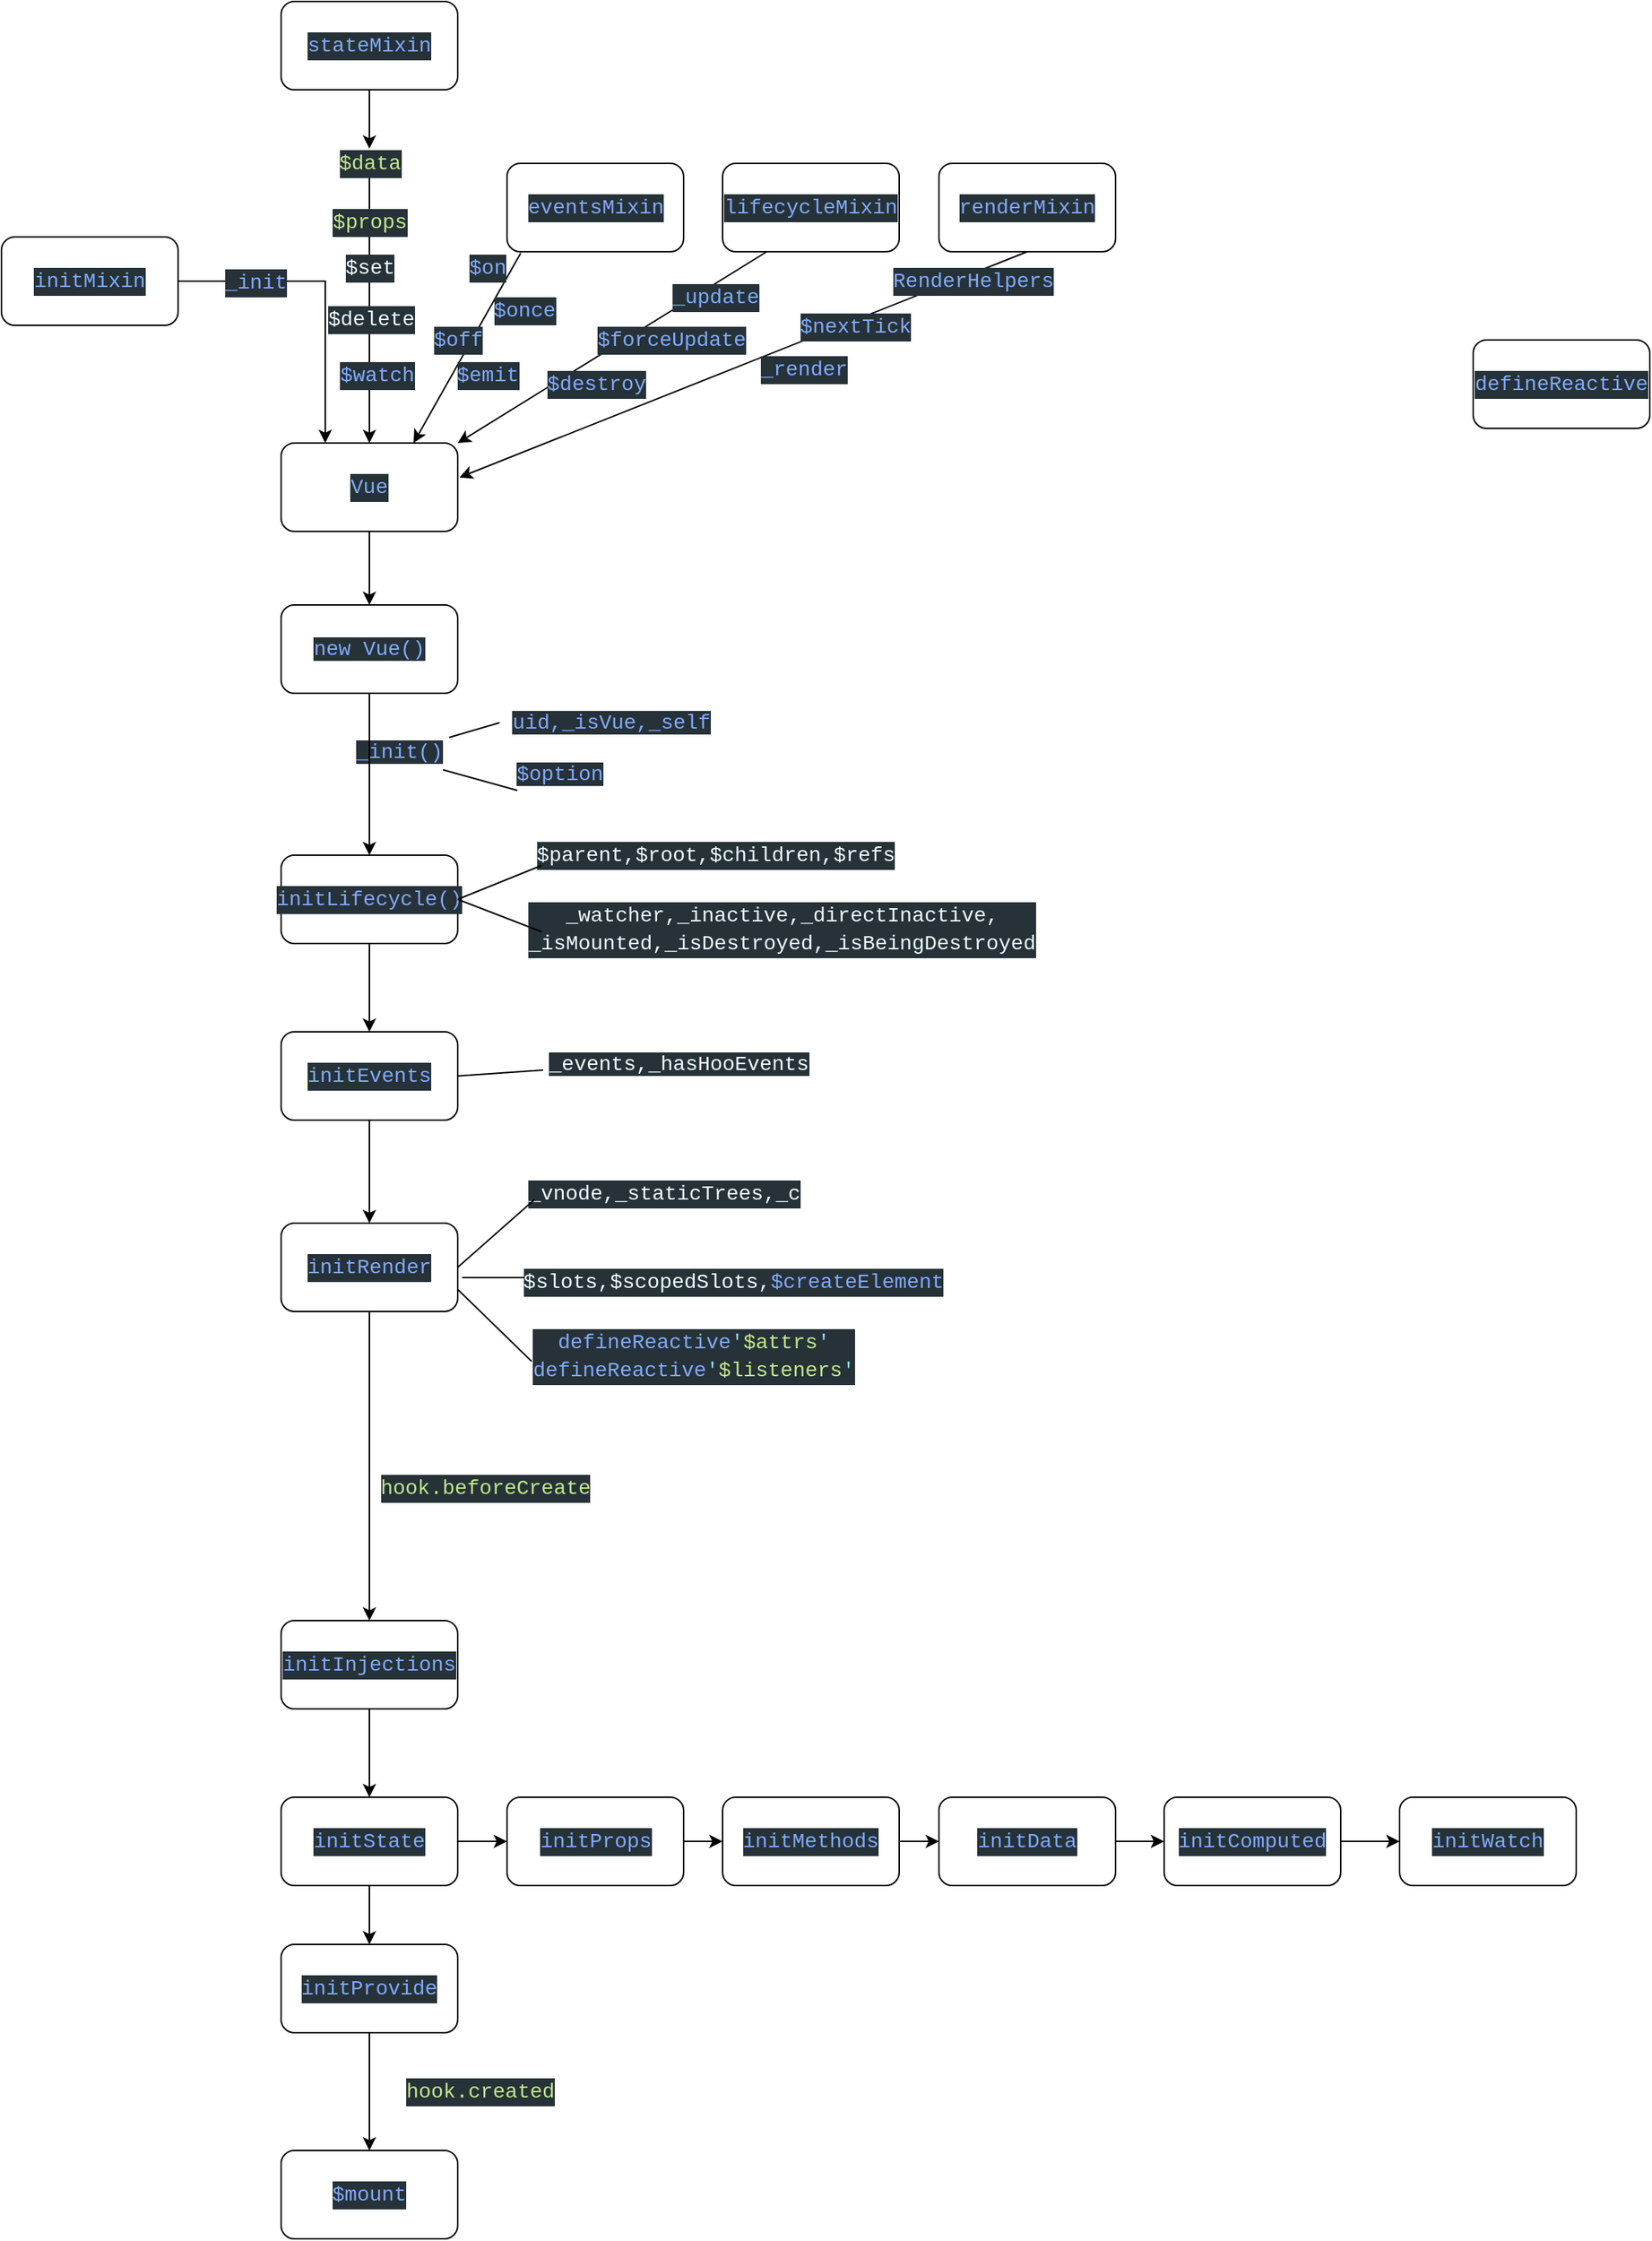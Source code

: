 <mxfile version="12.8.1" type="github">
  <diagram id="HaypddCMn4GJKSfDNTMn" name="第 1 页">
    <mxGraphModel dx="4340" dy="4778" grid="1" gridSize="10" guides="1" tooltips="1" connect="1" arrows="1" fold="1" page="1" pageScale="1" pageWidth="827" pageHeight="1169" math="0" shadow="0">
      <root>
        <mxCell id="0" />
        <mxCell id="1" parent="0" />
        <mxCell id="xdbv4cudd_OSbG77WNhc-2" value="" style="edgeStyle=orthogonalEdgeStyle;rounded=0;orthogonalLoop=1;jettySize=auto;html=1;" parent="1" source="6u7h2ixZPunD_qiW9e1f-1" target="xdbv4cudd_OSbG77WNhc-1" edge="1">
          <mxGeometry relative="1" as="geometry" />
        </mxCell>
        <mxCell id="6u7h2ixZPunD_qiW9e1f-1" value="&lt;div style=&quot;color: rgb(238 , 255 , 255) ; background-color: rgb(38 , 50 , 56) ; font-family: &amp;#34;consolas&amp;#34; , &amp;#34;courier new&amp;#34; , monospace ; font-size: 14px ; line-height: 19px ; white-space: pre&quot;&gt;&lt;span style=&quot;color: #82aaff&quot;&gt;Vue&lt;/span&gt;&lt;/div&gt;" style="rounded=1;whiteSpace=wrap;html=1;" parent="1" vertex="1">
          <mxGeometry x="270" y="-1940" width="120" height="60" as="geometry" />
        </mxCell>
        <mxCell id="6u7h2ixZPunD_qiW9e1f-8" value="" style="edgeStyle=orthogonalEdgeStyle;rounded=0;orthogonalLoop=1;jettySize=auto;html=1;" parent="1" source="6u7h2ixZPunD_qiW9e1f-2" target="6u7h2ixZPunD_qiW9e1f-5" edge="1">
          <mxGeometry relative="1" as="geometry" />
        </mxCell>
        <mxCell id="6u7h2ixZPunD_qiW9e1f-2" value="&lt;div style=&quot;color: rgb(238 , 255 , 255) ; background-color: rgb(38 , 50 , 56) ; font-family: &amp;#34;consolas&amp;#34; , &amp;#34;courier new&amp;#34; , monospace ; font-size: 14px ; line-height: 19px ; white-space: pre&quot;&gt;&lt;span style=&quot;color: #82aaff&quot;&gt;initLifecycle()&lt;/span&gt;&lt;/div&gt;" style="rounded=1;whiteSpace=wrap;html=1;" parent="1" vertex="1">
          <mxGeometry x="270" y="-1660" width="120" height="60" as="geometry" />
        </mxCell>
        <mxCell id="6u7h2ixZPunD_qiW9e1f-12" value="" style="edgeStyle=orthogonalEdgeStyle;rounded=0;orthogonalLoop=1;jettySize=auto;html=1;" parent="1" source="6u7h2ixZPunD_qiW9e1f-3" target="6u7h2ixZPunD_qiW9e1f-11" edge="1">
          <mxGeometry relative="1" as="geometry" />
        </mxCell>
        <mxCell id="6u7h2ixZPunD_qiW9e1f-3" value="&lt;div style=&quot;color: rgb(238 , 255 , 255) ; background-color: rgb(38 , 50 , 56) ; font-family: &amp;#34;consolas&amp;#34; , &amp;#34;courier new&amp;#34; , monospace ; font-size: 14px ; line-height: 19px ; white-space: pre&quot;&gt;&lt;span style=&quot;color: #82aaff&quot;&gt;initInjections&lt;/span&gt;&lt;/div&gt;" style="rounded=1;whiteSpace=wrap;html=1;" parent="1" vertex="1">
          <mxGeometry x="270" y="-1140" width="120" height="60" as="geometry" />
        </mxCell>
        <mxCell id="6u7h2ixZPunD_qiW9e1f-6" value="" style="edgeStyle=orthogonalEdgeStyle;rounded=0;orthogonalLoop=1;jettySize=auto;html=1;" parent="1" source="6u7h2ixZPunD_qiW9e1f-4" target="6u7h2ixZPunD_qiW9e1f-3" edge="1">
          <mxGeometry relative="1" as="geometry">
            <Array as="points">
              <mxPoint x="330" y="-1270" />
              <mxPoint x="330" y="-1270" />
            </Array>
          </mxGeometry>
        </mxCell>
        <mxCell id="6u7h2ixZPunD_qiW9e1f-4" value="&lt;div style=&quot;color: rgb(238 , 255 , 255) ; background-color: rgb(38 , 50 , 56) ; font-family: &amp;#34;consolas&amp;#34; , &amp;#34;courier new&amp;#34; , monospace ; font-size: 14px ; line-height: 19px ; white-space: pre&quot;&gt;&lt;span style=&quot;color: #82aaff&quot;&gt;initRender&lt;/span&gt;&lt;/div&gt;" style="rounded=1;whiteSpace=wrap;html=1;" parent="1" vertex="1">
          <mxGeometry x="270" y="-1410" width="120" height="60" as="geometry" />
        </mxCell>
        <mxCell id="6u7h2ixZPunD_qiW9e1f-9" value="" style="edgeStyle=orthogonalEdgeStyle;rounded=0;orthogonalLoop=1;jettySize=auto;html=1;" parent="1" source="6u7h2ixZPunD_qiW9e1f-5" target="6u7h2ixZPunD_qiW9e1f-4" edge="1">
          <mxGeometry relative="1" as="geometry" />
        </mxCell>
        <mxCell id="6u7h2ixZPunD_qiW9e1f-5" value="&lt;div style=&quot;color: rgb(238 , 255 , 255) ; background-color: rgb(38 , 50 , 56) ; font-family: &amp;#34;consolas&amp;#34; , &amp;#34;courier new&amp;#34; , monospace ; font-size: 14px ; line-height: 19px ; white-space: pre&quot;&gt;&lt;span style=&quot;color: #82aaff&quot;&gt;initEvents&lt;/span&gt;&lt;/div&gt;" style="rounded=1;whiteSpace=wrap;html=1;" parent="1" vertex="1">
          <mxGeometry x="270" y="-1540" width="120" height="60" as="geometry" />
        </mxCell>
        <mxCell id="6u7h2ixZPunD_qiW9e1f-7" value="&lt;div style=&quot;color: rgb(238 , 255 , 255) ; background-color: rgb(38 , 50 , 56) ; font-family: &amp;#34;consolas&amp;#34; , &amp;#34;courier new&amp;#34; , monospace ; font-size: 14px ; line-height: 19px ; white-space: pre&quot;&gt;&lt;span style=&quot;color: #c3e88d&quot;&gt;hook.beforeCreate&lt;/span&gt;&lt;/div&gt;" style="text;html=1;strokeColor=none;fillColor=none;align=center;verticalAlign=middle;whiteSpace=wrap;rounded=0;" parent="1" vertex="1">
          <mxGeometry x="373.5" y="-1240" width="70" height="20" as="geometry" />
        </mxCell>
        <mxCell id="6u7h2ixZPunD_qiW9e1f-21" value="" style="edgeStyle=orthogonalEdgeStyle;rounded=0;orthogonalLoop=1;jettySize=auto;html=1;" parent="1" source="6u7h2ixZPunD_qiW9e1f-11" target="6u7h2ixZPunD_qiW9e1f-13" edge="1">
          <mxGeometry relative="1" as="geometry" />
        </mxCell>
        <mxCell id="6u7h2ixZPunD_qiW9e1f-29" value="" style="edgeStyle=orthogonalEdgeStyle;rounded=0;orthogonalLoop=1;jettySize=auto;html=1;" parent="1" source="6u7h2ixZPunD_qiW9e1f-11" target="6u7h2ixZPunD_qiW9e1f-28" edge="1">
          <mxGeometry relative="1" as="geometry" />
        </mxCell>
        <mxCell id="6u7h2ixZPunD_qiW9e1f-11" value="&lt;div style=&quot;color: rgb(238 , 255 , 255) ; background-color: rgb(38 , 50 , 56) ; font-family: &amp;#34;consolas&amp;#34; , &amp;#34;courier new&amp;#34; , monospace ; font-size: 14px ; line-height: 19px ; white-space: pre&quot;&gt;&lt;span style=&quot;color: #82aaff&quot;&gt;initState&lt;/span&gt;&lt;/div&gt;" style="rounded=1;whiteSpace=wrap;html=1;" parent="1" vertex="1">
          <mxGeometry x="270" y="-1020" width="120" height="60" as="geometry" />
        </mxCell>
        <mxCell id="6u7h2ixZPunD_qiW9e1f-22" value="" style="edgeStyle=orthogonalEdgeStyle;rounded=0;orthogonalLoop=1;jettySize=auto;html=1;" parent="1" source="6u7h2ixZPunD_qiW9e1f-13" target="6u7h2ixZPunD_qiW9e1f-14" edge="1">
          <mxGeometry relative="1" as="geometry" />
        </mxCell>
        <mxCell id="6u7h2ixZPunD_qiW9e1f-13" value="&lt;div style=&quot;color: rgb(238 , 255 , 255) ; background-color: rgb(38 , 50 , 56) ; font-family: &amp;#34;consolas&amp;#34; , &amp;#34;courier new&amp;#34; , monospace ; font-size: 14px ; line-height: 19px ; white-space: pre&quot;&gt;&lt;span style=&quot;color: #82aaff&quot;&gt;initProps&lt;/span&gt;&lt;/div&gt;" style="rounded=1;whiteSpace=wrap;html=1;" parent="1" vertex="1">
          <mxGeometry x="423.5" y="-1020" width="120" height="60" as="geometry" />
        </mxCell>
        <mxCell id="6u7h2ixZPunD_qiW9e1f-23" value="" style="edgeStyle=orthogonalEdgeStyle;rounded=0;orthogonalLoop=1;jettySize=auto;html=1;" parent="1" source="6u7h2ixZPunD_qiW9e1f-14" target="6u7h2ixZPunD_qiW9e1f-15" edge="1">
          <mxGeometry relative="1" as="geometry" />
        </mxCell>
        <mxCell id="6u7h2ixZPunD_qiW9e1f-14" value="&lt;div style=&quot;color: rgb(238 , 255 , 255) ; background-color: rgb(38 , 50 , 56) ; font-family: &amp;#34;consolas&amp;#34; , &amp;#34;courier new&amp;#34; , monospace ; font-size: 14px ; line-height: 19px ; white-space: pre&quot;&gt;&lt;span style=&quot;color: #82aaff&quot;&gt;initMethods&lt;/span&gt;&lt;/div&gt;" style="rounded=1;whiteSpace=wrap;html=1;" parent="1" vertex="1">
          <mxGeometry x="570" y="-1020" width="120" height="60" as="geometry" />
        </mxCell>
        <mxCell id="6u7h2ixZPunD_qiW9e1f-25" value="" style="edgeStyle=orthogonalEdgeStyle;rounded=0;orthogonalLoop=1;jettySize=auto;html=1;" parent="1" source="6u7h2ixZPunD_qiW9e1f-15" target="6u7h2ixZPunD_qiW9e1f-24" edge="1">
          <mxGeometry relative="1" as="geometry" />
        </mxCell>
        <mxCell id="6u7h2ixZPunD_qiW9e1f-15" value="&lt;div style=&quot;color: rgb(238 , 255 , 255) ; background-color: rgb(38 , 50 , 56) ; font-family: &amp;#34;consolas&amp;#34; , &amp;#34;courier new&amp;#34; , monospace ; font-size: 14px ; line-height: 19px ; white-space: pre&quot;&gt;&lt;span style=&quot;color: #82aaff&quot;&gt;initData&lt;/span&gt;&lt;/div&gt;" style="rounded=1;whiteSpace=wrap;html=1;" parent="1" vertex="1">
          <mxGeometry x="717" y="-1020" width="120" height="60" as="geometry" />
        </mxCell>
        <mxCell id="6u7h2ixZPunD_qiW9e1f-27" value="" style="edgeStyle=orthogonalEdgeStyle;rounded=0;orthogonalLoop=1;jettySize=auto;html=1;" parent="1" source="6u7h2ixZPunD_qiW9e1f-24" target="6u7h2ixZPunD_qiW9e1f-26" edge="1">
          <mxGeometry relative="1" as="geometry" />
        </mxCell>
        <mxCell id="6u7h2ixZPunD_qiW9e1f-24" value="&lt;div style=&quot;color: rgb(238 , 255 , 255) ; background-color: rgb(38 , 50 , 56) ; font-family: &amp;#34;consolas&amp;#34; , &amp;#34;courier new&amp;#34; , monospace ; font-size: 14px ; line-height: 19px ; white-space: pre&quot;&gt;&lt;span style=&quot;color: #82aaff&quot;&gt;initComputed&lt;/span&gt;&lt;/div&gt;" style="rounded=1;whiteSpace=wrap;html=1;" parent="1" vertex="1">
          <mxGeometry x="870" y="-1020" width="120" height="60" as="geometry" />
        </mxCell>
        <mxCell id="6u7h2ixZPunD_qiW9e1f-26" value="&lt;div style=&quot;color: rgb(238 , 255 , 255) ; background-color: rgb(38 , 50 , 56) ; font-family: &amp;#34;consolas&amp;#34; , &amp;#34;courier new&amp;#34; , monospace ; font-size: 14px ; line-height: 19px ; white-space: pre&quot;&gt;&lt;span style=&quot;color: #82aaff&quot;&gt;initWatch&lt;/span&gt;&lt;/div&gt;" style="rounded=1;whiteSpace=wrap;html=1;" parent="1" vertex="1">
          <mxGeometry x="1030" y="-1020" width="120" height="60" as="geometry" />
        </mxCell>
        <mxCell id="6u7h2ixZPunD_qiW9e1f-31" value="" style="edgeStyle=orthogonalEdgeStyle;rounded=0;orthogonalLoop=1;jettySize=auto;html=1;" parent="1" source="6u7h2ixZPunD_qiW9e1f-28" edge="1">
          <mxGeometry relative="1" as="geometry">
            <mxPoint x="330" y="-780" as="targetPoint" />
          </mxGeometry>
        </mxCell>
        <mxCell id="6u7h2ixZPunD_qiW9e1f-28" value="&lt;div style=&quot;color: rgb(238 , 255 , 255) ; background-color: rgb(38 , 50 , 56) ; font-family: &amp;#34;consolas&amp;#34; , &amp;#34;courier new&amp;#34; , monospace ; font-size: 14px ; line-height: 19px ; white-space: pre&quot;&gt;&lt;span style=&quot;color: #82aaff&quot;&gt;initProvide&lt;/span&gt;&lt;/div&gt;" style="rounded=1;whiteSpace=wrap;html=1;" parent="1" vertex="1">
          <mxGeometry x="270" y="-920" width="120" height="60" as="geometry" />
        </mxCell>
        <mxCell id="6u7h2ixZPunD_qiW9e1f-32" value="&lt;div style=&quot;color: rgb(238 , 255 , 255) ; background-color: rgb(38 , 50 , 56) ; font-family: &amp;#34;consolas&amp;#34; , &amp;#34;courier new&amp;#34; , monospace ; font-size: 14px ; line-height: 19px ; white-space: pre&quot;&gt;&lt;span style=&quot;color: #c3e88d&quot;&gt;hook.created&lt;/span&gt;&lt;/div&gt;" style="text;html=1;align=center;verticalAlign=middle;resizable=0;points=[];autosize=1;" parent="1" vertex="1">
          <mxGeometry x="350" y="-830" width="110" height="20" as="geometry" />
        </mxCell>
        <mxCell id="6u7h2ixZPunD_qiW9e1f-33" value="&lt;div style=&quot;color: rgb(238 , 255 , 255) ; background-color: rgb(38 , 50 , 56) ; font-family: &amp;#34;consolas&amp;#34; , &amp;#34;courier new&amp;#34; , monospace ; font-size: 14px ; line-height: 19px ; white-space: pre&quot;&gt;&lt;span style=&quot;color: #82aaff&quot;&gt;$mount&lt;/span&gt;&lt;/div&gt;" style="rounded=1;whiteSpace=wrap;html=1;" parent="1" vertex="1">
          <mxGeometry x="270" y="-780" width="120" height="60" as="geometry" />
        </mxCell>
        <mxCell id="6u7h2ixZPunD_qiW9e1f-37" style="edgeStyle=orthogonalEdgeStyle;rounded=0;orthogonalLoop=1;jettySize=auto;html=1;exitX=1;exitY=0.5;exitDx=0;exitDy=0;entryX=0.25;entryY=0;entryDx=0;entryDy=0;" parent="1" source="6u7h2ixZPunD_qiW9e1f-34" target="6u7h2ixZPunD_qiW9e1f-1" edge="1">
          <mxGeometry relative="1" as="geometry">
            <mxPoint x="210" y="-2049" as="sourcePoint" />
          </mxGeometry>
        </mxCell>
        <mxCell id="6u7h2ixZPunD_qiW9e1f-34" value="&lt;div style=&quot;color: rgb(238 , 255 , 255) ; background-color: rgb(38 , 50 , 56) ; font-family: &amp;#34;consolas&amp;#34; , &amp;#34;courier new&amp;#34; , monospace ; font-size: 14px ; line-height: 19px ; white-space: pre&quot;&gt;&lt;span style=&quot;color: #82aaff&quot;&gt;initMixin&lt;/span&gt;&lt;/div&gt;" style="rounded=1;whiteSpace=wrap;html=1;" parent="1" vertex="1">
          <mxGeometry x="80" y="-2080" width="120" height="60" as="geometry" />
        </mxCell>
        <mxCell id="6u7h2ixZPunD_qiW9e1f-44" style="edgeStyle=orthogonalEdgeStyle;rounded=0;orthogonalLoop=1;jettySize=auto;html=1;entryX=0.5;entryY=0;entryDx=0;entryDy=0;" parent="1" source="6u7h2ixZPunD_qiW9e1f-46" target="6u7h2ixZPunD_qiW9e1f-1" edge="1">
          <mxGeometry relative="1" as="geometry" />
        </mxCell>
        <mxCell id="6u7h2ixZPunD_qiW9e1f-38" value="&lt;div style=&quot;color: rgb(238 , 255 , 255) ; background-color: rgb(38 , 50 , 56) ; font-family: &amp;#34;consolas&amp;#34; , &amp;#34;courier new&amp;#34; , monospace ; font-size: 14px ; line-height: 19px ; white-space: pre&quot;&gt;&lt;div style=&quot;font-family: &amp;#34;consolas&amp;#34; , &amp;#34;courier new&amp;#34; , monospace ; line-height: 19px&quot;&gt;&lt;span style=&quot;color: #82aaff&quot;&gt;stateMixin&lt;/span&gt;&lt;/div&gt;&lt;/div&gt;" style="rounded=1;whiteSpace=wrap;html=1;" parent="1" vertex="1">
          <mxGeometry x="270" y="-2240" width="120" height="60" as="geometry" />
        </mxCell>
        <mxCell id="6u7h2ixZPunD_qiW9e1f-41" value="&lt;div style=&quot;color: rgb(238 , 255 , 255) ; background-color: rgb(38 , 50 , 56) ; font-family: &amp;#34;consolas&amp;#34; , &amp;#34;courier new&amp;#34; , monospace ; font-size: 14px ; line-height: 19px ; white-space: pre&quot;&gt;&lt;div style=&quot;font-family: &amp;#34;consolas&amp;#34; , &amp;#34;courier new&amp;#34; , monospace ; line-height: 19px&quot;&gt;&lt;span style=&quot;color: #82aaff&quot;&gt;renderMixin&lt;/span&gt;&lt;/div&gt;&lt;/div&gt;" style="rounded=1;whiteSpace=wrap;html=1;" parent="1" vertex="1">
          <mxGeometry x="717" y="-2130" width="120" height="60" as="geometry" />
        </mxCell>
        <mxCell id="6u7h2ixZPunD_qiW9e1f-42" value="&lt;div style=&quot;color: rgb(238 , 255 , 255) ; background-color: rgb(38 , 50 , 56) ; font-family: &amp;#34;consolas&amp;#34; , &amp;#34;courier new&amp;#34; , monospace ; font-size: 14px ; line-height: 19px ; white-space: pre&quot;&gt;&lt;div style=&quot;font-family: &amp;#34;consolas&amp;#34; , &amp;#34;courier new&amp;#34; , monospace ; line-height: 19px&quot;&gt;&lt;div style=&quot;line-height: 19px&quot;&gt;&lt;span style=&quot;color: #82aaff&quot;&gt;lifecycleMixin&lt;/span&gt;&lt;/div&gt;&lt;/div&gt;&lt;/div&gt;" style="rounded=1;whiteSpace=wrap;html=1;" parent="1" vertex="1">
          <mxGeometry x="570" y="-2130" width="120" height="60" as="geometry" />
        </mxCell>
        <mxCell id="6u7h2ixZPunD_qiW9e1f-43" value="&lt;div style=&quot;color: rgb(238 , 255 , 255) ; background-color: rgb(38 , 50 , 56) ; font-family: &amp;#34;consolas&amp;#34; , &amp;#34;courier new&amp;#34; , monospace ; font-size: 14px ; line-height: 19px ; white-space: pre&quot;&gt;&lt;span style=&quot;color: #82aaff&quot;&gt;_init&lt;/span&gt;&lt;/div&gt;" style="text;html=1;" parent="1" vertex="1">
          <mxGeometry x="230" y="-2065" width="50" height="30" as="geometry" />
        </mxCell>
        <mxCell id="6u7h2ixZPunD_qiW9e1f-45" value="&lt;div style=&quot;color: rgb(238 , 255 , 255) ; background-color: rgb(38 , 50 , 56) ; font-family: &amp;#34;consolas&amp;#34; , &amp;#34;courier new&amp;#34; , monospace ; font-size: 14px ; line-height: 19px ; white-space: pre&quot;&gt;&lt;div style=&quot;font-family: &amp;#34;consolas&amp;#34; , &amp;#34;courier new&amp;#34; , monospace ; line-height: 19px&quot;&gt;&lt;div style=&quot;line-height: 19px&quot;&gt;&lt;div style=&quot;font-family: &amp;#34;consolas&amp;#34; , &amp;#34;courier new&amp;#34; , monospace ; line-height: 19px&quot;&gt;&lt;span style=&quot;color: #82aaff&quot;&gt;eventsMixin&lt;/span&gt;&lt;/div&gt;&lt;/div&gt;&lt;/div&gt;&lt;/div&gt;" style="rounded=1;whiteSpace=wrap;html=1;" parent="1" vertex="1">
          <mxGeometry x="423.5" y="-2130" width="120" height="60" as="geometry" />
        </mxCell>
        <mxCell id="6u7h2ixZPunD_qiW9e1f-47" value="&lt;div style=&quot;color: rgb(238 , 255 , 255) ; background-color: rgb(38 , 50 , 56) ; font-family: &amp;#34;consolas&amp;#34; , &amp;#34;courier new&amp;#34; , monospace ; font-size: 14px ; line-height: 19px ; white-space: pre&quot;&gt;&lt;span style=&quot;color: #c3e88d&quot;&gt;$props&lt;/span&gt;&lt;/div&gt;" style="text;html=1;align=center;verticalAlign=middle;resizable=0;points=[];autosize=1;" parent="1" vertex="1">
          <mxGeometry x="300" y="-2100" width="60" height="20" as="geometry" />
        </mxCell>
        <mxCell id="6u7h2ixZPunD_qiW9e1f-48" value="&lt;div style=&quot;color: rgb(238 , 255 , 255) ; background-color: rgb(38 , 50 , 56) ; font-family: &amp;#34;consolas&amp;#34; , &amp;#34;courier new&amp;#34; , monospace ; font-size: 14px ; line-height: 19px ; white-space: pre&quot;&gt;$set&lt;/div&gt;" style="text;html=1;align=center;verticalAlign=middle;resizable=0;points=[];autosize=1;" parent="1" vertex="1">
          <mxGeometry x="305" y="-2069" width="50" height="20" as="geometry" />
        </mxCell>
        <mxCell id="6u7h2ixZPunD_qiW9e1f-46" value="&lt;div style=&quot;color: rgb(238 , 255 , 255) ; background-color: rgb(38 , 50 , 56) ; font-family: &amp;#34;consolas&amp;#34; , &amp;#34;courier new&amp;#34; , monospace ; font-size: 14px ; line-height: 19px ; white-space: pre&quot;&gt;&lt;span style=&quot;color: #c3e88d&quot;&gt;$data&lt;/span&gt;&lt;/div&gt;" style="text;html=1;align=center;verticalAlign=middle;resizable=0;points=[];autosize=1;" parent="1" vertex="1">
          <mxGeometry x="305" y="-2140" width="50" height="20" as="geometry" />
        </mxCell>
        <mxCell id="6u7h2ixZPunD_qiW9e1f-49" style="edgeStyle=orthogonalEdgeStyle;rounded=0;orthogonalLoop=1;jettySize=auto;html=1;entryX=0.5;entryY=0;entryDx=0;entryDy=0;" parent="1" source="6u7h2ixZPunD_qiW9e1f-38" target="6u7h2ixZPunD_qiW9e1f-46" edge="1">
          <mxGeometry relative="1" as="geometry">
            <mxPoint x="330" y="-2070" as="sourcePoint" />
            <mxPoint x="330" y="-1940" as="targetPoint" />
          </mxGeometry>
        </mxCell>
        <mxCell id="6u7h2ixZPunD_qiW9e1f-50" value="&lt;div style=&quot;color: rgb(238 , 255 , 255) ; background-color: rgb(38 , 50 , 56) ; font-family: &amp;#34;consolas&amp;#34; , &amp;#34;courier new&amp;#34; , monospace ; font-size: 14px ; line-height: 19px ; white-space: pre&quot;&gt;$delete&lt;/div&gt;" style="text;html=1;" parent="1" vertex="1">
          <mxGeometry x="300" y="-2040" width="60" height="30" as="geometry" />
        </mxCell>
        <mxCell id="6u7h2ixZPunD_qiW9e1f-52" value="&lt;div style=&quot;color: rgb(238 , 255 , 255) ; background-color: rgb(38 , 50 , 56) ; font-family: &amp;#34;consolas&amp;#34; , &amp;#34;courier new&amp;#34; , monospace ; font-size: 14px ; line-height: 19px ; white-space: pre&quot;&gt;&lt;span style=&quot;color: #82aaff&quot;&gt;$watch&lt;/span&gt;&lt;/div&gt;" style="text;html=1;align=center;verticalAlign=middle;resizable=0;points=[];autosize=1;" parent="1" vertex="1">
          <mxGeometry x="305" y="-1996" width="60" height="20" as="geometry" />
        </mxCell>
        <mxCell id="6u7h2ixZPunD_qiW9e1f-54" value="" style="endArrow=classic;html=1;exitX=0.078;exitY=1.014;exitDx=0;exitDy=0;exitPerimeter=0;entryX=0.75;entryY=0;entryDx=0;entryDy=0;" parent="1" source="6u7h2ixZPunD_qiW9e1f-45" target="6u7h2ixZPunD_qiW9e1f-1" edge="1">
          <mxGeometry width="50" height="50" relative="1" as="geometry">
            <mxPoint x="440" y="-1930" as="sourcePoint" />
            <mxPoint x="490" y="-1980" as="targetPoint" />
          </mxGeometry>
        </mxCell>
        <mxCell id="6u7h2ixZPunD_qiW9e1f-55" value="&lt;div style=&quot;color: rgb(238 , 255 , 255) ; background-color: rgb(38 , 50 , 56) ; font-family: &amp;#34;consolas&amp;#34; , &amp;#34;courier new&amp;#34; , monospace ; font-size: 14px ; line-height: 19px ; white-space: pre&quot;&gt;&lt;span style=&quot;color: #82aaff&quot;&gt;$on&lt;/span&gt;&lt;/div&gt;" style="text;html=1;align=center;verticalAlign=middle;resizable=0;points=[];autosize=1;" parent="1" vertex="1">
          <mxGeometry x="390" y="-2069" width="40" height="20" as="geometry" />
        </mxCell>
        <mxCell id="6u7h2ixZPunD_qiW9e1f-58" value="&lt;div style=&quot;color: rgb(238 , 255 , 255) ; background-color: rgb(38 , 50 , 56) ; font-family: &amp;#34;consolas&amp;#34; , &amp;#34;courier new&amp;#34; , monospace ; font-size: 14px ; line-height: 19px ; white-space: pre&quot;&gt;&lt;span style=&quot;color: #82aaff&quot;&gt;$once&lt;/span&gt;&lt;/div&gt;" style="text;html=1;align=center;verticalAlign=middle;resizable=0;points=[];autosize=1;" parent="1" vertex="1">
          <mxGeometry x="410" y="-2040" width="50" height="20" as="geometry" />
        </mxCell>
        <mxCell id="6u7h2ixZPunD_qiW9e1f-59" value="&lt;div style=&quot;color: rgb(238 , 255 , 255) ; background-color: rgb(38 , 50 , 56) ; font-family: &amp;#34;consolas&amp;#34; , &amp;#34;courier new&amp;#34; , monospace ; font-size: 14px ; line-height: 19px ; white-space: pre&quot;&gt;&lt;span style=&quot;color: #82aaff&quot;&gt;$off&lt;/span&gt;&lt;/div&gt;" style="text;html=1;align=center;verticalAlign=middle;resizable=0;points=[];autosize=1;" parent="1" vertex="1">
          <mxGeometry x="365" y="-2020" width="50" height="20" as="geometry" />
        </mxCell>
        <mxCell id="6u7h2ixZPunD_qiW9e1f-60" value="&lt;div style=&quot;color: rgb(238 , 255 , 255) ; background-color: rgb(38 , 50 , 56) ; font-family: &amp;#34;consolas&amp;#34; , &amp;#34;courier new&amp;#34; , monospace ; font-size: 14px ; line-height: 19px ; white-space: pre&quot;&gt;&lt;span style=&quot;color: #82aaff&quot;&gt;$emit&lt;/span&gt;&lt;/div&gt;" style="text;html=1;align=center;verticalAlign=middle;resizable=0;points=[];autosize=1;" parent="1" vertex="1">
          <mxGeometry x="385" y="-1996" width="50" height="20" as="geometry" />
        </mxCell>
        <mxCell id="6u7h2ixZPunD_qiW9e1f-63" value="" style="endArrow=classic;html=1;exitX=0.25;exitY=1;exitDx=0;exitDy=0;entryX=1;entryY=0;entryDx=0;entryDy=0;" parent="1" source="6u7h2ixZPunD_qiW9e1f-42" target="6u7h2ixZPunD_qiW9e1f-1" edge="1">
          <mxGeometry width="50" height="50" relative="1" as="geometry">
            <mxPoint x="440" y="-1910" as="sourcePoint" />
            <mxPoint x="490" y="-1960" as="targetPoint" />
          </mxGeometry>
        </mxCell>
        <mxCell id="6u7h2ixZPunD_qiW9e1f-64" value="&lt;div style=&quot;color: rgb(238 , 255 , 255) ; background-color: rgb(38 , 50 , 56) ; font-family: &amp;#34;consolas&amp;#34; , &amp;#34;courier new&amp;#34; , monospace ; font-size: 14px ; line-height: 19px ; white-space: pre&quot;&gt;&lt;span style=&quot;color: #82aaff&quot;&gt;_update&lt;/span&gt;&lt;/div&gt;" style="text;html=1;align=center;verticalAlign=middle;resizable=0;points=[];autosize=1;" parent="1" vertex="1">
          <mxGeometry x="530" y="-2049" width="70" height="20" as="geometry" />
        </mxCell>
        <mxCell id="6u7h2ixZPunD_qiW9e1f-65" value="&lt;div style=&quot;color: rgb(238 , 255 , 255) ; background-color: rgb(38 , 50 , 56) ; font-family: &amp;#34;consolas&amp;#34; , &amp;#34;courier new&amp;#34; , monospace ; font-size: 14px ; line-height: 19px ; white-space: pre&quot;&gt;&lt;span style=&quot;color: #82aaff&quot;&gt;$forceUpdate&lt;/span&gt;&lt;/div&gt;" style="text;html=1;align=center;verticalAlign=middle;resizable=0;points=[];autosize=1;" parent="1" vertex="1">
          <mxGeometry x="480" y="-2020" width="110" height="20" as="geometry" />
        </mxCell>
        <mxCell id="6u7h2ixZPunD_qiW9e1f-66" value="&lt;div style=&quot;color: rgb(238 , 255 , 255) ; background-color: rgb(38 , 50 , 56) ; font-family: &amp;#34;consolas&amp;#34; , &amp;#34;courier new&amp;#34; , monospace ; font-size: 14px ; line-height: 19px ; white-space: pre&quot;&gt;&lt;span style=&quot;color: #82aaff&quot;&gt;$destroy&lt;/span&gt;&lt;/div&gt;" style="text;html=1;align=center;verticalAlign=middle;resizable=0;points=[];autosize=1;" parent="1" vertex="1">
          <mxGeometry x="443.5" y="-1990" width="80" height="20" as="geometry" />
        </mxCell>
        <mxCell id="6u7h2ixZPunD_qiW9e1f-67" value="" style="endArrow=classic;html=1;exitX=0.5;exitY=1;exitDx=0;exitDy=0;entryX=1.01;entryY=0.389;entryDx=0;entryDy=0;entryPerimeter=0;" parent="1" source="6u7h2ixZPunD_qiW9e1f-41" target="6u7h2ixZPunD_qiW9e1f-1" edge="1">
          <mxGeometry width="50" height="50" relative="1" as="geometry">
            <mxPoint x="440" y="-1920" as="sourcePoint" />
            <mxPoint x="410" y="-1900" as="targetPoint" />
          </mxGeometry>
        </mxCell>
        <mxCell id="6u7h2ixZPunD_qiW9e1f-68" value="&lt;div style=&quot;color: rgb(238 , 255 , 255) ; background-color: rgb(38 , 50 , 56) ; font-family: &amp;#34;consolas&amp;#34; , &amp;#34;courier new&amp;#34; , monospace ; font-size: 14px ; line-height: 19px ; white-space: pre&quot;&gt;&lt;div style=&quot;font-family: &amp;#34;consolas&amp;#34; , &amp;#34;courier new&amp;#34; , monospace ; line-height: 19px&quot;&gt;&lt;span style=&quot;color: #82aaff&quot;&gt;$nextTick&lt;/span&gt;&lt;/div&gt;&lt;/div&gt;" style="text;html=1;align=center;verticalAlign=middle;resizable=0;points=[];autosize=1;" parent="1" vertex="1">
          <mxGeometry x="620" y="-2029" width="80" height="20" as="geometry" />
        </mxCell>
        <mxCell id="6u7h2ixZPunD_qiW9e1f-69" value="&lt;div style=&quot;color: rgb(238 , 255 , 255) ; background-color: rgb(38 , 50 , 56) ; font-family: &amp;#34;consolas&amp;#34; , &amp;#34;courier new&amp;#34; , monospace ; font-size: 14px ; line-height: 19px ; white-space: pre&quot;&gt;&lt;span style=&quot;color: #82aaff&quot;&gt;_render&lt;/span&gt;&lt;/div&gt;" style="text;html=1;align=center;verticalAlign=middle;resizable=0;points=[];autosize=1;" parent="1" vertex="1">
          <mxGeometry x="590" y="-2000" width="70" height="20" as="geometry" />
        </mxCell>
        <mxCell id="6u7h2ixZPunD_qiW9e1f-70" value="&lt;div style=&quot;color: rgb(238 , 255 , 255) ; background-color: rgb(38 , 50 , 56) ; font-family: &amp;#34;consolas&amp;#34; , &amp;#34;courier new&amp;#34; , monospace ; font-size: 14px ; line-height: 19px ; white-space: pre&quot;&gt;&lt;span style=&quot;color: #82aaff&quot;&gt;RenderHelpers&lt;/span&gt;&lt;/div&gt;" style="text;html=1;align=center;verticalAlign=middle;resizable=0;points=[];autosize=1;" parent="1" vertex="1">
          <mxGeometry x="680" y="-2060" width="120" height="20" as="geometry" />
        </mxCell>
        <mxCell id="6u7h2ixZPunD_qiW9e1f-72" value="&lt;span style=&quot;color: rgb(130 , 170 , 255) ; font-family: &amp;#34;consolas&amp;#34; , &amp;#34;courier new&amp;#34; , monospace ; font-size: 14px ; text-align: left ; white-space: pre ; background-color: rgb(38 , 50 , 56)&quot;&gt;_init()&lt;/span&gt;" style="text;html=1;align=center;verticalAlign=middle;resizable=0;points=[];autosize=1;" parent="1" vertex="1">
          <mxGeometry x="315" y="-1740" width="70" height="20" as="geometry" />
        </mxCell>
        <mxCell id="Anq4O1ZWj0-ePRSyiXMI-1" value="&lt;div style=&quot;text-align: left&quot;&gt;&lt;font color=&quot;#82aaff&quot; face=&quot;consolas, courier new, monospace&quot;&gt;&lt;span style=&quot;font-size: 14px ; white-space: pre ; background-color: rgb(38 , 50 , 56)&quot;&gt;uid,_isVue,_self&lt;/span&gt;&lt;/font&gt;&lt;/div&gt;" style="text;html=1;align=center;verticalAlign=middle;resizable=0;points=[];autosize=1;" vertex="1" parent="1">
          <mxGeometry x="423.5" y="-1760" width="140" height="20" as="geometry" />
        </mxCell>
        <mxCell id="xdbv4cudd_OSbG77WNhc-3" value="" style="edgeStyle=orthogonalEdgeStyle;rounded=0;orthogonalLoop=1;jettySize=auto;html=1;" parent="1" source="xdbv4cudd_OSbG77WNhc-1" target="6u7h2ixZPunD_qiW9e1f-2" edge="1">
          <mxGeometry relative="1" as="geometry" />
        </mxCell>
        <mxCell id="xdbv4cudd_OSbG77WNhc-1" value="&lt;span style=&quot;color: rgb(130 , 170 , 255) ; font-family: &amp;#34;consolas&amp;#34; , &amp;#34;courier new&amp;#34; , monospace ; font-size: 14px ; white-space: pre ; background-color: rgb(38 , 50 , 56)&quot;&gt;new Vue()&lt;/span&gt;" style="rounded=1;whiteSpace=wrap;html=1;" parent="1" vertex="1">
          <mxGeometry x="270" y="-1830" width="120" height="60" as="geometry" />
        </mxCell>
        <mxCell id="Anq4O1ZWj0-ePRSyiXMI-6" value="&lt;div style=&quot;color: rgb(238 , 255 , 255) ; background-color: rgb(38 , 50 , 56) ; font-family: &amp;#34;consolas&amp;#34; , &amp;#34;courier new&amp;#34; , monospace ; font-size: 14px ; line-height: 19px ; white-space: pre&quot;&gt;$parent,$root,$children,$refs&lt;/div&gt;" style="text;html=1;align=center;verticalAlign=middle;resizable=0;points=[];autosize=1;" vertex="1" parent="1">
          <mxGeometry x="445" y="-1670" width="240" height="20" as="geometry" />
        </mxCell>
        <mxCell id="Anq4O1ZWj0-ePRSyiXMI-7" value="" style="endArrow=none;html=1;exitX=1;exitY=0.5;exitDx=0;exitDy=0;entryX=0.008;entryY=0.85;entryDx=0;entryDy=0;entryPerimeter=0;" edge="1" parent="1" source="6u7h2ixZPunD_qiW9e1f-2" target="Anq4O1ZWj0-ePRSyiXMI-6">
          <mxGeometry width="50" height="50" relative="1" as="geometry">
            <mxPoint x="500" y="-1540" as="sourcePoint" />
            <mxPoint x="550" y="-1590" as="targetPoint" />
          </mxGeometry>
        </mxCell>
        <mxCell id="Anq4O1ZWj0-ePRSyiXMI-8" value="&lt;div style=&quot;color: rgb(238 , 255 , 255) ; background-color: rgb(38 , 50 , 56) ; font-family: &amp;#34;consolas&amp;#34; , &amp;#34;courier new&amp;#34; , monospace ; font-size: 14px ; line-height: 19px ; white-space: pre&quot;&gt;_watcher,_inactive,_directInactive,&lt;/div&gt;&lt;div style=&quot;color: rgb(238 , 255 , 255) ; background-color: rgb(38 , 50 , 56) ; font-family: &amp;#34;consolas&amp;#34; , &amp;#34;courier new&amp;#34; , monospace ; font-size: 14px ; line-height: 19px ; white-space: pre&quot;&gt;_isMounted,_isDestroyed,_isBeingDestroyed&lt;/div&gt;" style="text;html=1;align=center;verticalAlign=middle;resizable=0;points=[];autosize=1;" vertex="1" parent="1">
          <mxGeometry x="445" y="-1630" width="330" height="40" as="geometry" />
        </mxCell>
        <mxCell id="Anq4O1ZWj0-ePRSyiXMI-9" value="" style="endArrow=none;html=1;exitX=1;exitY=0.5;exitDx=0;exitDy=0;entryX=0.006;entryY=0.55;entryDx=0;entryDy=0;entryPerimeter=0;" edge="1" parent="1" source="6u7h2ixZPunD_qiW9e1f-2" target="Anq4O1ZWj0-ePRSyiXMI-8">
          <mxGeometry width="50" height="50" relative="1" as="geometry">
            <mxPoint x="430" y="-1500" as="sourcePoint" />
            <mxPoint x="480" y="-1550" as="targetPoint" />
          </mxGeometry>
        </mxCell>
        <mxCell id="Anq4O1ZWj0-ePRSyiXMI-10" value="&lt;span style=&quot;color: rgb(130 , 170 , 255) ; font-family: &amp;#34;consolas&amp;#34; , &amp;#34;courier new&amp;#34; , monospace ; font-size: 14px ; text-align: left ; white-space: pre ; background-color: rgb(38 , 50 , 56)&quot;&gt;$option&lt;/span&gt;" style="text;html=1;align=center;verticalAlign=middle;resizable=0;points=[];autosize=1;" vertex="1" parent="1">
          <mxGeometry x="423.5" y="-1725" width="70" height="20" as="geometry" />
        </mxCell>
        <mxCell id="Anq4O1ZWj0-ePRSyiXMI-11" value="" style="endArrow=none;html=1;entryX=-0.036;entryY=0.5;entryDx=0;entryDy=0;entryPerimeter=0;" edge="1" parent="1" source="6u7h2ixZPunD_qiW9e1f-72" target="Anq4O1ZWj0-ePRSyiXMI-1">
          <mxGeometry width="50" height="50" relative="1" as="geometry">
            <mxPoint x="500" y="-1680" as="sourcePoint" />
            <mxPoint x="550" y="-1730" as="targetPoint" />
          </mxGeometry>
        </mxCell>
        <mxCell id="Anq4O1ZWj0-ePRSyiXMI-12" value="" style="endArrow=none;html=1;exitX=0.929;exitY=1.1;exitDx=0;exitDy=0;exitPerimeter=0;entryX=0.1;entryY=1.05;entryDx=0;entryDy=0;entryPerimeter=0;" edge="1" parent="1" source="6u7h2ixZPunD_qiW9e1f-72" target="Anq4O1ZWj0-ePRSyiXMI-10">
          <mxGeometry width="50" height="50" relative="1" as="geometry">
            <mxPoint x="380" y="-1670" as="sourcePoint" />
            <mxPoint x="430" y="-1720" as="targetPoint" />
          </mxGeometry>
        </mxCell>
        <mxCell id="Anq4O1ZWj0-ePRSyiXMI-13" value="&lt;font color=&quot;#eeffff&quot; face=&quot;consolas, courier new, monospace&quot;&gt;&lt;span style=&quot;font-size: 14px ; white-space: pre ; background-color: rgb(38 , 50 , 56)&quot;&gt;_events,_hasHooEvents&lt;br/&gt;&lt;br/&gt;&lt;/span&gt;&lt;/font&gt;" style="text;html=1;align=center;verticalAlign=middle;resizable=0;points=[];autosize=1;" vertex="1" parent="1">
          <mxGeometry x="450" y="-1525" width="180" height="30" as="geometry" />
        </mxCell>
        <mxCell id="Anq4O1ZWj0-ePRSyiXMI-14" value="" style="endArrow=none;html=1;exitX=1;exitY=0.5;exitDx=0;exitDy=0;entryX=-0.011;entryY=0.367;entryDx=0;entryDy=0;entryPerimeter=0;" edge="1" parent="1" source="6u7h2ixZPunD_qiW9e1f-5" target="Anq4O1ZWj0-ePRSyiXMI-13">
          <mxGeometry width="50" height="50" relative="1" as="geometry">
            <mxPoint x="400" y="-1490" as="sourcePoint" />
            <mxPoint x="450" y="-1540" as="targetPoint" />
          </mxGeometry>
        </mxCell>
        <mxCell id="Anq4O1ZWj0-ePRSyiXMI-15" value="&lt;div style=&quot;color: rgb(238 , 255 , 255) ; background-color: rgb(38 , 50 , 56) ; font-family: &amp;#34;consolas&amp;#34; , &amp;#34;courier new&amp;#34; , monospace ; font-size: 14px ; line-height: 19px ; white-space: pre&quot;&gt;&lt;div&gt;_vnode,_staticTrees,_c&lt;/div&gt;&lt;div&gt;&lt;span style=&quot;color: #f07178&quot;&gt;&lt;/span&gt;&lt;/div&gt;&lt;/div&gt;" style="text;html=1;align=center;verticalAlign=middle;resizable=0;points=[];autosize=1;" vertex="1" parent="1">
          <mxGeometry x="440" y="-1440" width="180" height="20" as="geometry" />
        </mxCell>
        <mxCell id="Anq4O1ZWj0-ePRSyiXMI-16" value="&lt;div style=&quot;color: rgb(238 , 255 , 255) ; background-color: rgb(38 , 50 , 56) ; font-family: &amp;#34;consolas&amp;#34; , &amp;#34;courier new&amp;#34; , monospace ; font-size: 14px ; line-height: 19px ; white-space: pre&quot;&gt;&lt;div&gt;&lt;div style=&quot;font-family: &amp;#34;consolas&amp;#34; , &amp;#34;courier new&amp;#34; , monospace ; line-height: 19px&quot;&gt;$slots,&lt;span style=&quot;font-family: &amp;#34;consolas&amp;#34; , &amp;#34;courier new&amp;#34; , monospace&quot;&gt;$scopedSlots,&lt;/span&gt;&lt;span style=&quot;color: rgb(130 , 170 , 255) ; font-family: &amp;#34;consolas&amp;#34; , &amp;#34;courier new&amp;#34; , monospace&quot;&gt;$&lt;/span&gt;&lt;span style=&quot;color: rgb(130 , 170 , 255) ; font-family: &amp;#34;consolas&amp;#34; , &amp;#34;courier new&amp;#34; , monospace&quot;&gt;createElement&lt;/span&gt;&lt;/div&gt;&lt;/div&gt;&lt;div&gt;&lt;span style=&quot;color: #f07178&quot;&gt;&lt;/span&gt;&lt;/div&gt;&lt;/div&gt;" style="text;html=1;align=center;verticalAlign=middle;resizable=0;points=[];autosize=1;" vertex="1" parent="1">
          <mxGeometry x="437" y="-1380" width="280" height="20" as="geometry" />
        </mxCell>
        <mxCell id="Anq4O1ZWj0-ePRSyiXMI-17" value="" style="endArrow=none;html=1;exitX=1;exitY=0.5;exitDx=0;exitDy=0;entryX=0.012;entryY=0.7;entryDx=0;entryDy=0;entryPerimeter=0;" edge="1" parent="1" source="6u7h2ixZPunD_qiW9e1f-4" target="Anq4O1ZWj0-ePRSyiXMI-15">
          <mxGeometry width="50" height="50" relative="1" as="geometry">
            <mxPoint x="640" y="-1410" as="sourcePoint" />
            <mxPoint x="690" y="-1460" as="targetPoint" />
          </mxGeometry>
        </mxCell>
        <mxCell id="Anq4O1ZWj0-ePRSyiXMI-18" value="" style="endArrow=none;html=1;exitX=1.025;exitY=0.617;exitDx=0;exitDy=0;exitPerimeter=0;entryX=-0.006;entryY=0.35;entryDx=0;entryDy=0;entryPerimeter=0;" edge="1" parent="1" source="6u7h2ixZPunD_qiW9e1f-4" target="Anq4O1ZWj0-ePRSyiXMI-16">
          <mxGeometry width="50" height="50" relative="1" as="geometry">
            <mxPoint x="400" y="-1310" as="sourcePoint" />
            <mxPoint x="450" y="-1360" as="targetPoint" />
          </mxGeometry>
        </mxCell>
        <mxCell id="Anq4O1ZWj0-ePRSyiXMI-19" value="&lt;div style=&quot;color: rgb(238 , 255 , 255) ; background-color: rgb(38 , 50 , 56) ; font-family: &amp;#34;consolas&amp;#34; , &amp;#34;courier new&amp;#34; , monospace ; font-size: 14px ; line-height: 19px ; white-space: pre&quot;&gt;&lt;span style=&quot;color: #82aaff&quot;&gt;defineReactive&lt;/span&gt;&lt;/div&gt;" style="rounded=1;whiteSpace=wrap;html=1;" vertex="1" parent="1">
          <mxGeometry x="1080" y="-2010" width="120" height="60" as="geometry" />
        </mxCell>
        <mxCell id="Anq4O1ZWj0-ePRSyiXMI-20" value="&lt;div style=&quot;color: rgb(238 , 255 , 255) ; background-color: rgb(38 , 50 , 56) ; font-family: &amp;#34;consolas&amp;#34; , &amp;#34;courier new&amp;#34; , monospace ; font-size: 14px ; line-height: 19px ; white-space: pre&quot;&gt;&lt;span style=&quot;color: #82aaff&quot;&gt;defineReactive&lt;/span&gt;&lt;span style=&quot;color: #89ddff&quot;&gt;&#39;&lt;/span&gt;&lt;span style=&quot;color: #c3e88d&quot;&gt;$attrs&lt;/span&gt;&lt;span style=&quot;color: #89ddff&quot;&gt;&#39;&lt;/span&gt;&lt;/div&gt;&lt;div style=&quot;color: rgb(238 , 255 , 255) ; background-color: rgb(38 , 50 , 56) ; font-family: &amp;#34;consolas&amp;#34; , &amp;#34;courier new&amp;#34; , monospace ; font-size: 14px ; line-height: 19px ; white-space: pre&quot;&gt;&lt;div style=&quot;font-family: &amp;#34;consolas&amp;#34; , &amp;#34;courier new&amp;#34; , monospace ; line-height: 19px&quot;&gt;&lt;span style=&quot;color: #82aaff&quot;&gt;defineReactive&lt;/span&gt;&lt;span style=&quot;color: #89ddff&quot;&gt;&#39;&lt;/span&gt;&lt;span style=&quot;color: #c3e88d&quot;&gt;$&lt;/span&gt;&lt;span style=&quot;color: rgb(195 , 232 , 141)&quot;&gt;listeners&lt;/span&gt;&lt;span style=&quot;color: rgb(137 , 221 , 255)&quot;&gt;&#39;&lt;/span&gt;&lt;br&gt;&lt;/div&gt;&lt;/div&gt;" style="text;html=1;align=center;verticalAlign=middle;resizable=0;points=[];autosize=1;" vertex="1" parent="1">
          <mxGeometry x="440" y="-1340" width="220" height="40" as="geometry" />
        </mxCell>
        <mxCell id="Anq4O1ZWj0-ePRSyiXMI-21" value="" style="endArrow=none;html=1;exitX=1;exitY=0.75;exitDx=0;exitDy=0;entryX=0.001;entryY=0.597;entryDx=0;entryDy=0;entryPerimeter=0;" edge="1" parent="1" source="6u7h2ixZPunD_qiW9e1f-4" target="Anq4O1ZWj0-ePRSyiXMI-20">
          <mxGeometry width="50" height="50" relative="1" as="geometry">
            <mxPoint x="500" y="-1210" as="sourcePoint" />
            <mxPoint x="550" y="-1260" as="targetPoint" />
          </mxGeometry>
        </mxCell>
      </root>
    </mxGraphModel>
  </diagram>
</mxfile>
